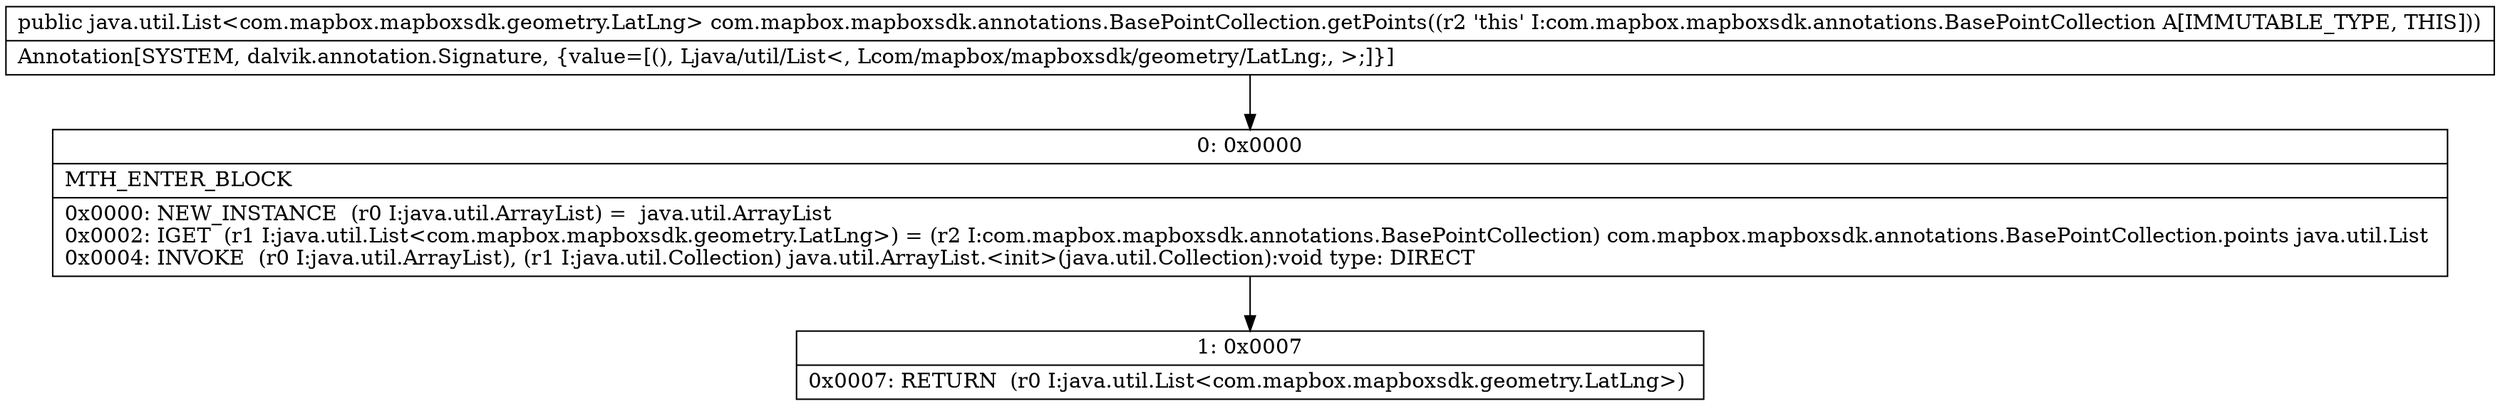 digraph "CFG forcom.mapbox.mapboxsdk.annotations.BasePointCollection.getPoints()Ljava\/util\/List;" {
Node_0 [shape=record,label="{0\:\ 0x0000|MTH_ENTER_BLOCK\l|0x0000: NEW_INSTANCE  (r0 I:java.util.ArrayList) =  java.util.ArrayList \l0x0002: IGET  (r1 I:java.util.List\<com.mapbox.mapboxsdk.geometry.LatLng\>) = (r2 I:com.mapbox.mapboxsdk.annotations.BasePointCollection) com.mapbox.mapboxsdk.annotations.BasePointCollection.points java.util.List \l0x0004: INVOKE  (r0 I:java.util.ArrayList), (r1 I:java.util.Collection) java.util.ArrayList.\<init\>(java.util.Collection):void type: DIRECT \l}"];
Node_1 [shape=record,label="{1\:\ 0x0007|0x0007: RETURN  (r0 I:java.util.List\<com.mapbox.mapboxsdk.geometry.LatLng\>) \l}"];
MethodNode[shape=record,label="{public java.util.List\<com.mapbox.mapboxsdk.geometry.LatLng\> com.mapbox.mapboxsdk.annotations.BasePointCollection.getPoints((r2 'this' I:com.mapbox.mapboxsdk.annotations.BasePointCollection A[IMMUTABLE_TYPE, THIS]))  | Annotation[SYSTEM, dalvik.annotation.Signature, \{value=[(), Ljava\/util\/List\<, Lcom\/mapbox\/mapboxsdk\/geometry\/LatLng;, \>;]\}]\l}"];
MethodNode -> Node_0;
Node_0 -> Node_1;
}

